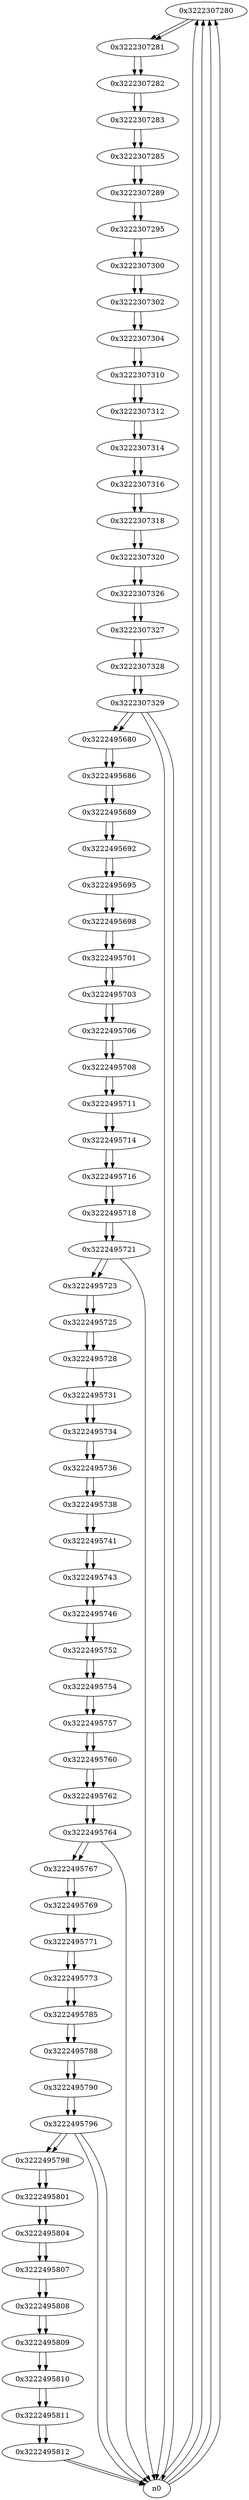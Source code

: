 digraph G{
/* nodes */
  n1 [label="0x3222307280"]
  n2 [label="0x3222307281"]
  n3 [label="0x3222307282"]
  n4 [label="0x3222307283"]
  n5 [label="0x3222307285"]
  n6 [label="0x3222307289"]
  n7 [label="0x3222307295"]
  n8 [label="0x3222307300"]
  n9 [label="0x3222307302"]
  n10 [label="0x3222307304"]
  n11 [label="0x3222307310"]
  n12 [label="0x3222307312"]
  n13 [label="0x3222307314"]
  n14 [label="0x3222307316"]
  n15 [label="0x3222307318"]
  n16 [label="0x3222307320"]
  n17 [label="0x3222307326"]
  n18 [label="0x3222307327"]
  n19 [label="0x3222307328"]
  n20 [label="0x3222307329"]
  n21 [label="0x3222495680"]
  n22 [label="0x3222495686"]
  n23 [label="0x3222495689"]
  n24 [label="0x3222495692"]
  n25 [label="0x3222495695"]
  n26 [label="0x3222495698"]
  n27 [label="0x3222495701"]
  n28 [label="0x3222495703"]
  n29 [label="0x3222495706"]
  n30 [label="0x3222495708"]
  n31 [label="0x3222495711"]
  n32 [label="0x3222495714"]
  n33 [label="0x3222495716"]
  n34 [label="0x3222495718"]
  n35 [label="0x3222495721"]
  n36 [label="0x3222495723"]
  n37 [label="0x3222495725"]
  n38 [label="0x3222495728"]
  n39 [label="0x3222495731"]
  n40 [label="0x3222495734"]
  n41 [label="0x3222495736"]
  n42 [label="0x3222495738"]
  n43 [label="0x3222495741"]
  n44 [label="0x3222495743"]
  n45 [label="0x3222495746"]
  n46 [label="0x3222495752"]
  n47 [label="0x3222495754"]
  n48 [label="0x3222495757"]
  n49 [label="0x3222495760"]
  n50 [label="0x3222495762"]
  n51 [label="0x3222495764"]
  n52 [label="0x3222495767"]
  n53 [label="0x3222495769"]
  n54 [label="0x3222495771"]
  n55 [label="0x3222495773"]
  n56 [label="0x3222495785"]
  n57 [label="0x3222495788"]
  n58 [label="0x3222495790"]
  n59 [label="0x3222495796"]
  n60 [label="0x3222495798"]
  n61 [label="0x3222495801"]
  n62 [label="0x3222495804"]
  n63 [label="0x3222495807"]
  n64 [label="0x3222495808"]
  n65 [label="0x3222495809"]
  n66 [label="0x3222495810"]
  n67 [label="0x3222495811"]
  n68 [label="0x3222495812"]
/* edges */
n1 -> n2;
n0 -> n1;
n0 -> n1;
n0 -> n1;
n0 -> n1;
n2 -> n3;
n1 -> n2;
n3 -> n4;
n2 -> n3;
n4 -> n5;
n3 -> n4;
n5 -> n6;
n4 -> n5;
n6 -> n7;
n5 -> n6;
n7 -> n8;
n6 -> n7;
n8 -> n9;
n7 -> n8;
n9 -> n10;
n8 -> n9;
n10 -> n11;
n9 -> n10;
n11 -> n12;
n10 -> n11;
n12 -> n13;
n11 -> n12;
n13 -> n14;
n12 -> n13;
n14 -> n15;
n13 -> n14;
n15 -> n16;
n14 -> n15;
n16 -> n17;
n15 -> n16;
n17 -> n18;
n16 -> n17;
n18 -> n19;
n17 -> n18;
n19 -> n20;
n18 -> n19;
n20 -> n21;
n20 -> n0;
n20 -> n0;
n19 -> n20;
n21 -> n22;
n20 -> n21;
n22 -> n23;
n21 -> n22;
n23 -> n24;
n22 -> n23;
n24 -> n25;
n23 -> n24;
n25 -> n26;
n24 -> n25;
n26 -> n27;
n25 -> n26;
n27 -> n28;
n26 -> n27;
n28 -> n29;
n27 -> n28;
n29 -> n30;
n28 -> n29;
n30 -> n31;
n29 -> n30;
n31 -> n32;
n30 -> n31;
n32 -> n33;
n31 -> n32;
n33 -> n34;
n32 -> n33;
n34 -> n35;
n33 -> n34;
n35 -> n36;
n35 -> n0;
n34 -> n35;
n36 -> n37;
n35 -> n36;
n37 -> n38;
n36 -> n37;
n38 -> n39;
n37 -> n38;
n39 -> n40;
n38 -> n39;
n40 -> n41;
n39 -> n40;
n41 -> n42;
n40 -> n41;
n42 -> n43;
n41 -> n42;
n43 -> n44;
n42 -> n43;
n44 -> n45;
n43 -> n44;
n45 -> n46;
n44 -> n45;
n46 -> n47;
n45 -> n46;
n47 -> n48;
n46 -> n47;
n48 -> n49;
n47 -> n48;
n49 -> n50;
n48 -> n49;
n50 -> n51;
n49 -> n50;
n51 -> n52;
n51 -> n0;
n50 -> n51;
n52 -> n53;
n51 -> n52;
n53 -> n54;
n52 -> n53;
n54 -> n55;
n53 -> n54;
n55 -> n56;
n54 -> n55;
n56 -> n57;
n55 -> n56;
n57 -> n58;
n56 -> n57;
n58 -> n59;
n57 -> n58;
n59 -> n60;
n59 -> n0;
n59 -> n0;
n58 -> n59;
n60 -> n61;
n59 -> n60;
n61 -> n62;
n60 -> n61;
n62 -> n63;
n61 -> n62;
n63 -> n64;
n62 -> n63;
n64 -> n65;
n63 -> n64;
n65 -> n66;
n64 -> n65;
n66 -> n67;
n65 -> n66;
n67 -> n68;
n66 -> n67;
n68 -> n0;
n68 -> n0;
n67 -> n68;
}
